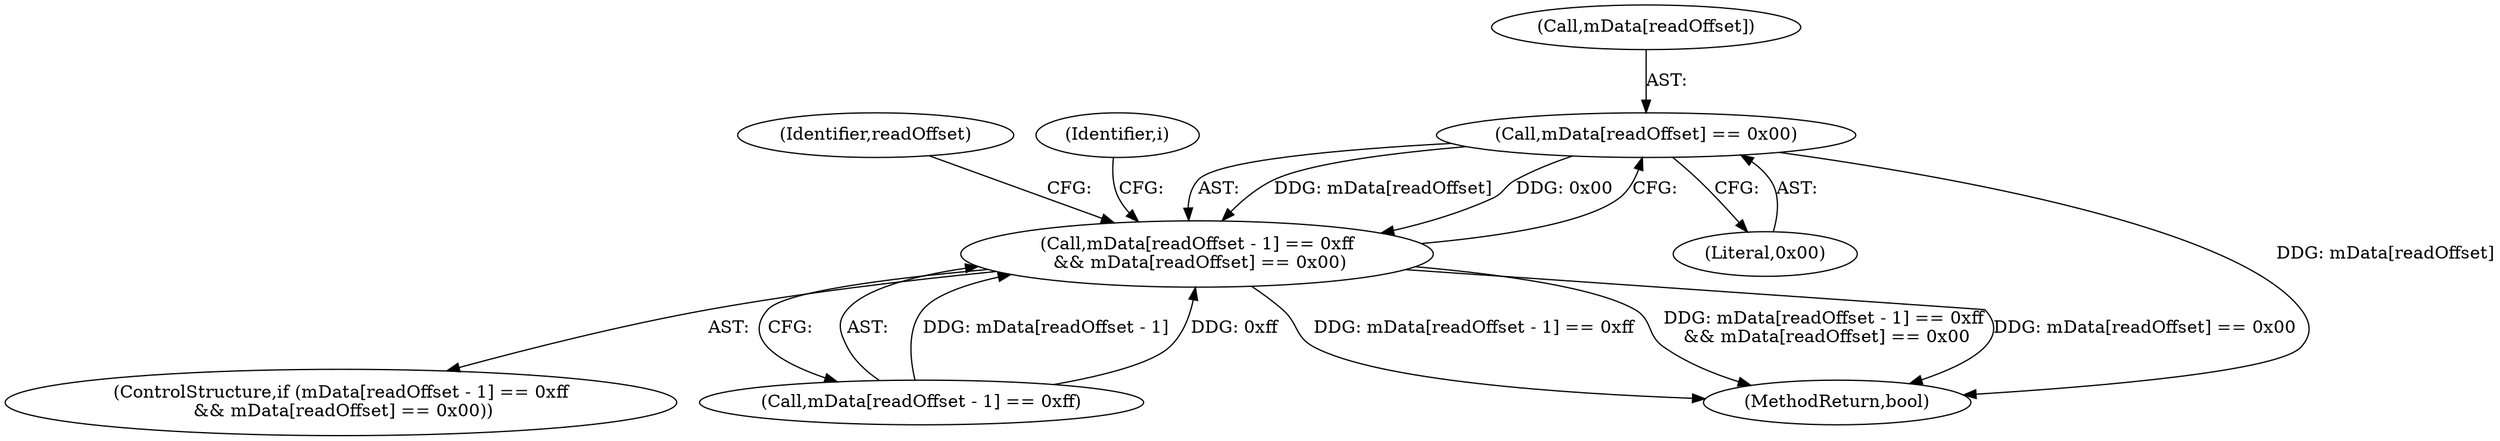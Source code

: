 digraph "0_Android_dd3ca4d6b81a9ae2ddf358b7b93d2f8c010921f5@API" {
"1000281" [label="(Call,mData[readOffset] == 0x00)"];
"1000273" [label="(Call,mData[readOffset - 1] == 0xff\n && mData[readOffset] == 0x00)"];
"1000285" [label="(Literal,0x00)"];
"1000272" [label="(ControlStructure,if (mData[readOffset - 1] == 0xff\n && mData[readOffset] == 0x00))"];
"1000274" [label="(Call,mData[readOffset - 1] == 0xff)"];
"1000288" [label="(Identifier,readOffset)"];
"1000282" [label="(Call,mData[readOffset])"];
"1000281" [label="(Call,mData[readOffset] == 0x00)"];
"1000389" [label="(MethodReturn,bool)"];
"1000273" [label="(Call,mData[readOffset - 1] == 0xff\n && mData[readOffset] == 0x00)"];
"1000296" [label="(Identifier,i)"];
"1000281" -> "1000273"  [label="AST: "];
"1000281" -> "1000285"  [label="CFG: "];
"1000282" -> "1000281"  [label="AST: "];
"1000285" -> "1000281"  [label="AST: "];
"1000273" -> "1000281"  [label="CFG: "];
"1000281" -> "1000389"  [label="DDG: mData[readOffset]"];
"1000281" -> "1000273"  [label="DDG: mData[readOffset]"];
"1000281" -> "1000273"  [label="DDG: 0x00"];
"1000273" -> "1000272"  [label="AST: "];
"1000273" -> "1000274"  [label="CFG: "];
"1000274" -> "1000273"  [label="AST: "];
"1000288" -> "1000273"  [label="CFG: "];
"1000296" -> "1000273"  [label="CFG: "];
"1000273" -> "1000389"  [label="DDG: mData[readOffset - 1] == 0xff"];
"1000273" -> "1000389"  [label="DDG: mData[readOffset - 1] == 0xff\n && mData[readOffset] == 0x00"];
"1000273" -> "1000389"  [label="DDG: mData[readOffset] == 0x00"];
"1000274" -> "1000273"  [label="DDG: mData[readOffset - 1]"];
"1000274" -> "1000273"  [label="DDG: 0xff"];
}
